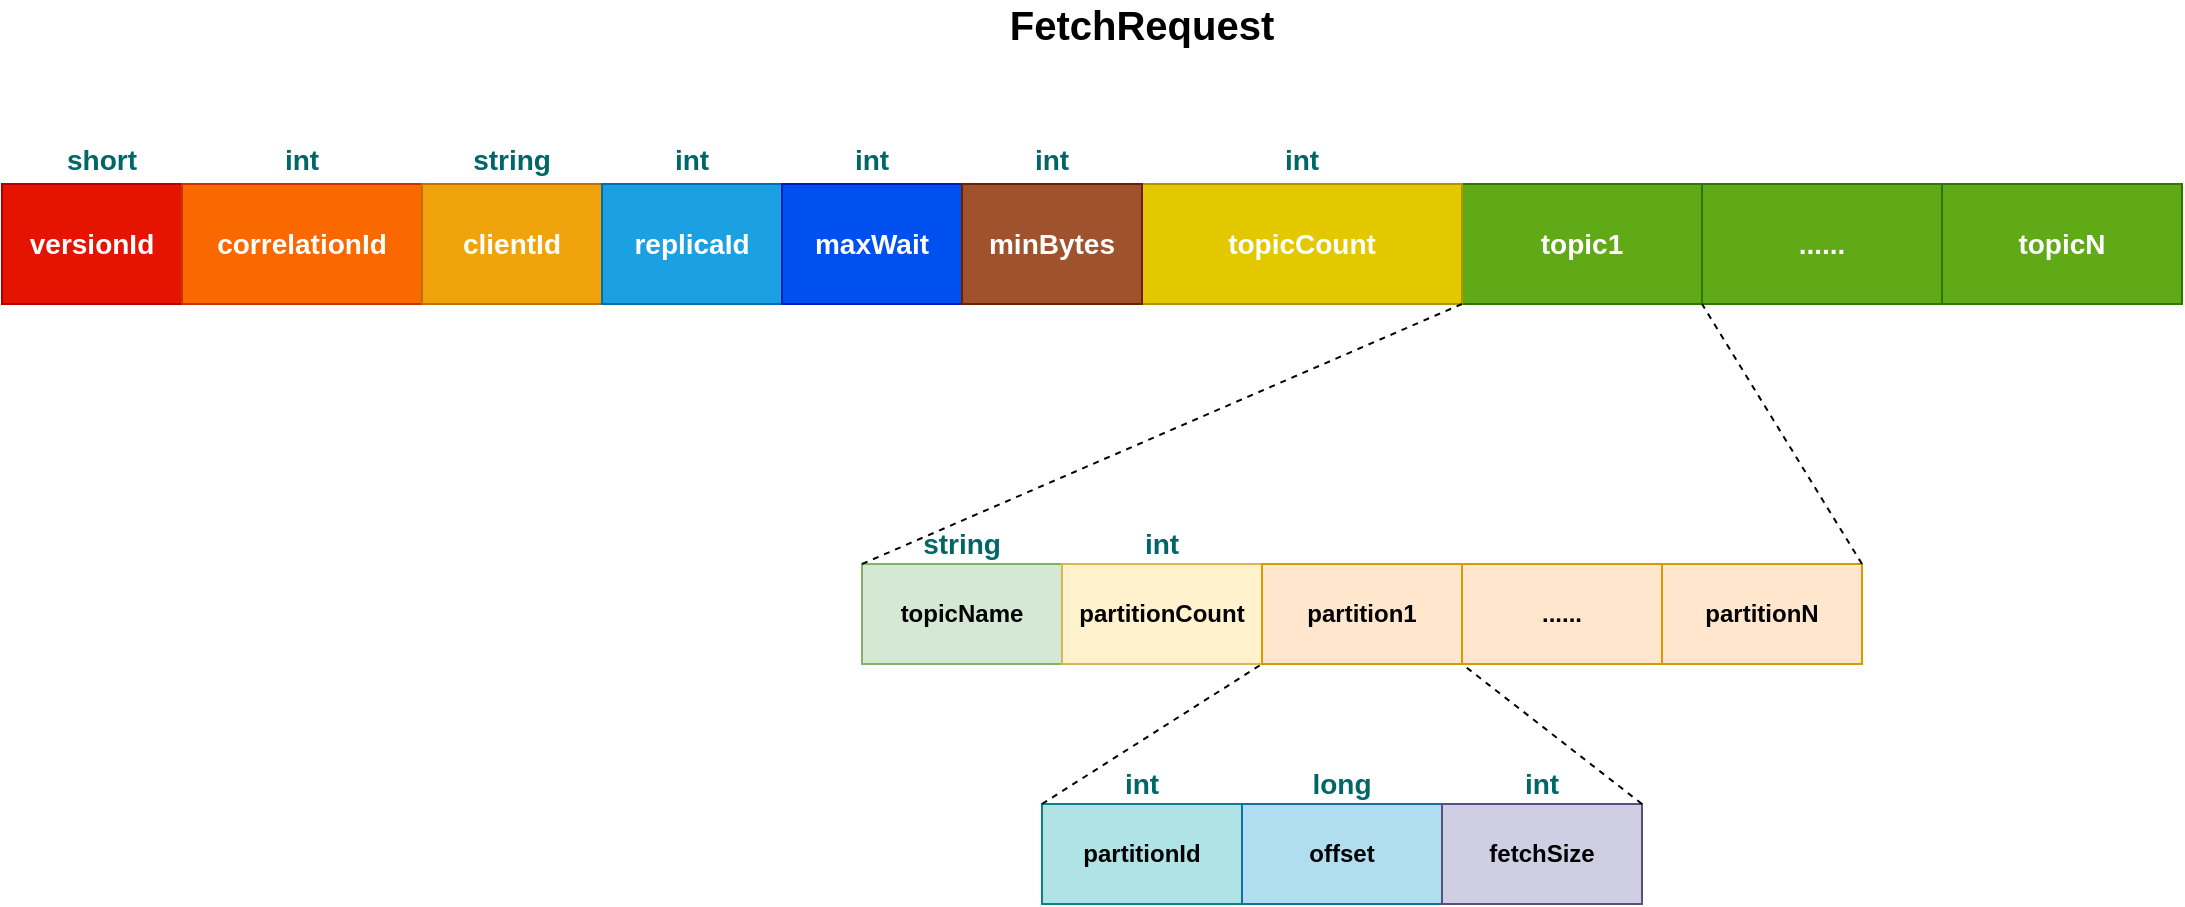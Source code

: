 <mxfile version="13.10.0" type="embed">
    <diagram id="pCN76JeKTN9yhabFUj8s" name="Page-1">
        <mxGraphModel dx="790" dy="446" grid="1" gridSize="10" guides="1" tooltips="1" connect="1" arrows="1" fold="1" page="1" pageScale="1" pageWidth="850" pageHeight="1100" math="0" shadow="0">
            <root>
                <mxCell id="0"/>
                <mxCell id="1" parent="0"/>
                <mxCell id="2" value="versionId" style="rounded=0;whiteSpace=wrap;html=1;fontSize=14;fillColor=#e51400;strokeColor=#B20000;fontColor=#ffffff;fontStyle=1" parent="1" vertex="1">
                    <mxGeometry x="200" y="450" width="90" height="60" as="geometry"/>
                </mxCell>
                <mxCell id="3" value="correlationId" style="rounded=0;whiteSpace=wrap;html=1;fontSize=14;fillColor=#fa6800;strokeColor=#C73500;fontColor=#ffffff;fontStyle=1" parent="1" vertex="1">
                    <mxGeometry x="290" y="450" width="120" height="60" as="geometry"/>
                </mxCell>
                <mxCell id="4" value="clientId" style="rounded=0;whiteSpace=wrap;html=1;fontSize=14;fillColor=#f0a30a;strokeColor=#BD7000;fontColor=#ffffff;fontStyle=1" parent="1" vertex="1">
                    <mxGeometry x="410" y="450" width="90" height="60" as="geometry"/>
                </mxCell>
                <mxCell id="6" value="topic1" style="rounded=0;whiteSpace=wrap;html=1;fontSize=14;fillColor=#60a917;strokeColor=#2D7600;fontColor=#ffffff;fontStyle=1" parent="1" vertex="1">
                    <mxGeometry x="930" y="450" width="120" height="60" as="geometry"/>
                </mxCell>
                <mxCell id="8" value="......" style="rounded=0;whiteSpace=wrap;html=1;fontSize=14;fillColor=#60a917;strokeColor=#2D7600;fontColor=#ffffff;fontStyle=1" parent="1" vertex="1">
                    <mxGeometry x="1050" y="450" width="120" height="60" as="geometry"/>
                </mxCell>
                <mxCell id="9" value="topicN" style="rounded=0;whiteSpace=wrap;html=1;fontSize=14;fillColor=#60a917;strokeColor=#2D7600;fontColor=#ffffff;fontStyle=1" parent="1" vertex="1">
                    <mxGeometry x="1170" y="450" width="120" height="60" as="geometry"/>
                </mxCell>
                <mxCell id="10" value="short" style="text;html=1;strokeColor=none;fillColor=none;align=center;verticalAlign=middle;whiteSpace=wrap;rounded=0;fontSize=14;fontStyle=1;fontColor=#006666;" parent="1" vertex="1">
                    <mxGeometry x="230" y="428" width="40" height="20" as="geometry"/>
                </mxCell>
                <mxCell id="11" value="int" style="text;html=1;strokeColor=none;fillColor=none;align=center;verticalAlign=middle;whiteSpace=wrap;rounded=0;fontSize=14;fontStyle=1;fontColor=#006666;" parent="1" vertex="1">
                    <mxGeometry x="330" y="428" width="40" height="20" as="geometry"/>
                </mxCell>
                <mxCell id="13" value="string" style="text;html=1;strokeColor=none;fillColor=none;align=center;verticalAlign=middle;whiteSpace=wrap;rounded=0;fontSize=14;fontStyle=1;fontColor=#006666;" parent="1" vertex="1">
                    <mxGeometry x="435" y="428" width="40" height="20" as="geometry"/>
                </mxCell>
                <mxCell id="20" value="replicaId" style="rounded=0;whiteSpace=wrap;html=1;fontSize=14;fillColor=#1ba1e2;strokeColor=#006EAF;fontColor=#ffffff;fontStyle=1" parent="1" vertex="1">
                    <mxGeometry x="500" y="450" width="90" height="60" as="geometry"/>
                </mxCell>
                <mxCell id="21" value="int" style="text;html=1;strokeColor=none;fillColor=none;align=center;verticalAlign=middle;whiteSpace=wrap;rounded=0;fontSize=14;fontStyle=1;fontColor=#006666;" parent="1" vertex="1">
                    <mxGeometry x="525" y="428" width="40" height="20" as="geometry"/>
                </mxCell>
                <mxCell id="26" value="topicCount" style="rounded=0;whiteSpace=wrap;html=1;fontSize=14;fillColor=#e3c800;strokeColor=#B09500;fontColor=#ffffff;fontStyle=1" parent="1" vertex="1">
                    <mxGeometry x="770" y="450" width="160" height="60" as="geometry"/>
                </mxCell>
                <mxCell id="27" value="int" style="text;html=1;strokeColor=none;fillColor=none;align=center;verticalAlign=middle;whiteSpace=wrap;rounded=0;fontSize=14;fontStyle=1;fontColor=#006666;" parent="1" vertex="1">
                    <mxGeometry x="830" y="428" width="40" height="20" as="geometry"/>
                </mxCell>
                <mxCell id="28" value="topicName" style="rounded=0;whiteSpace=wrap;html=1;fillColor=#d5e8d4;strokeColor=#82b366;fontStyle=1" parent="1" vertex="1">
                    <mxGeometry x="630" y="640" width="100" height="50" as="geometry"/>
                </mxCell>
                <mxCell id="29" value="partitionCount" style="rounded=0;whiteSpace=wrap;html=1;fillColor=#fff2cc;strokeColor=#d6b656;fontStyle=1" parent="1" vertex="1">
                    <mxGeometry x="730" y="640" width="100" height="50" as="geometry"/>
                </mxCell>
                <mxCell id="30" value="partition1" style="rounded=0;whiteSpace=wrap;html=1;fillColor=#ffe6cc;strokeColor=#d79b00;fontStyle=1" parent="1" vertex="1">
                    <mxGeometry x="830" y="640" width="100" height="50" as="geometry"/>
                </mxCell>
                <mxCell id="31" value="partitionN" style="rounded=0;whiteSpace=wrap;html=1;fillColor=#ffe6cc;strokeColor=#d79b00;fontStyle=1" parent="1" vertex="1">
                    <mxGeometry x="1030" y="640" width="100" height="50" as="geometry"/>
                </mxCell>
                <mxCell id="32" value="......" style="rounded=0;whiteSpace=wrap;html=1;fillColor=#ffe6cc;strokeColor=#d79b00;fontStyle=1" parent="1" vertex="1">
                    <mxGeometry x="930" y="640" width="100" height="50" as="geometry"/>
                </mxCell>
                <mxCell id="36" value="" style="endArrow=none;dashed=1;html=1;exitX=0;exitY=0;exitDx=0;exitDy=0;entryX=1;entryY=1;entryDx=0;entryDy=0;" parent="1" source="28" target="26" edge="1">
                    <mxGeometry width="50" height="50" relative="1" as="geometry">
                        <mxPoint x="630" y="520" as="sourcePoint"/>
                        <mxPoint x="680" y="470" as="targetPoint"/>
                    </mxGeometry>
                </mxCell>
                <mxCell id="37" value="" style="endArrow=none;dashed=1;html=1;exitX=1;exitY=0;exitDx=0;exitDy=0;entryX=0;entryY=1;entryDx=0;entryDy=0;" parent="1" source="31" target="8" edge="1">
                    <mxGeometry width="50" height="50" relative="1" as="geometry">
                        <mxPoint x="630" y="520" as="sourcePoint"/>
                        <mxPoint x="680" y="470" as="targetPoint"/>
                    </mxGeometry>
                </mxCell>
                <mxCell id="40" value="string" style="text;html=1;strokeColor=none;fillColor=none;align=center;verticalAlign=middle;whiteSpace=wrap;rounded=0;fontSize=14;fontStyle=1;fontColor=#006666;" parent="1" vertex="1">
                    <mxGeometry x="660" y="620" width="40" height="20" as="geometry"/>
                </mxCell>
                <mxCell id="41" value="int" style="text;html=1;strokeColor=none;fillColor=none;align=center;verticalAlign=middle;whiteSpace=wrap;rounded=0;fontSize=14;fontStyle=1;fontColor=#006666;" parent="1" vertex="1">
                    <mxGeometry x="760" y="620" width="40" height="20" as="geometry"/>
                </mxCell>
                <mxCell id="46" value="FetchRequest" style="text;html=1;strokeColor=none;fillColor=none;align=center;verticalAlign=middle;whiteSpace=wrap;rounded=0;fontSize=20;fontStyle=1" parent="1" vertex="1">
                    <mxGeometry x="630" y="360" width="280" height="20" as="geometry"/>
                </mxCell>
                <mxCell id="53" value="partitionId" style="rounded=0;whiteSpace=wrap;html=1;fillColor=#b0e3e6;strokeColor=#0e8088;fontStyle=1" parent="1" vertex="1">
                    <mxGeometry x="720" y="760" width="100" height="50" as="geometry"/>
                </mxCell>
                <mxCell id="54" value="offset" style="rounded=0;whiteSpace=wrap;html=1;fillColor=#b1ddf0;strokeColor=#10739e;fontStyle=1" parent="1" vertex="1">
                    <mxGeometry x="820" y="760" width="100" height="50" as="geometry"/>
                </mxCell>
                <mxCell id="55" value="fetchSize" style="rounded=0;whiteSpace=wrap;html=1;fillColor=#d0cee2;strokeColor=#56517e;fontStyle=1" parent="1" vertex="1">
                    <mxGeometry x="920" y="760" width="100" height="50" as="geometry"/>
                </mxCell>
                <mxCell id="57" value="" style="endArrow=none;dashed=1;html=1;exitX=0;exitY=0;exitDx=0;exitDy=0;entryX=0;entryY=1;entryDx=0;entryDy=0;" parent="1" source="53" target="30" edge="1">
                    <mxGeometry width="50" height="50" relative="1" as="geometry">
                        <mxPoint x="640" y="650" as="sourcePoint"/>
                        <mxPoint x="940" y="520" as="targetPoint"/>
                    </mxGeometry>
                </mxCell>
                <mxCell id="58" value="" style="endArrow=none;dashed=1;html=1;exitX=1;exitY=0;exitDx=0;exitDy=0;entryX=0;entryY=1;entryDx=0;entryDy=0;" parent="1" source="55" target="32" edge="1">
                    <mxGeometry width="50" height="50" relative="1" as="geometry">
                        <mxPoint x="1080" y="760" as="sourcePoint"/>
                        <mxPoint x="950" y="530" as="targetPoint"/>
                    </mxGeometry>
                </mxCell>
                <mxCell id="59" value="int" style="text;html=1;strokeColor=none;fillColor=none;align=center;verticalAlign=middle;whiteSpace=wrap;rounded=0;fontSize=14;fontStyle=1;fontColor=#006666;" parent="1" vertex="1">
                    <mxGeometry x="750" y="740" width="40" height="20" as="geometry"/>
                </mxCell>
                <mxCell id="60" value="long" style="text;html=1;strokeColor=none;fillColor=none;align=center;verticalAlign=middle;whiteSpace=wrap;rounded=0;fontSize=14;fontStyle=1;fontColor=#006666;" parent="1" vertex="1">
                    <mxGeometry x="850" y="740" width="40" height="20" as="geometry"/>
                </mxCell>
                <mxCell id="62" value="int" style="text;html=1;strokeColor=none;fillColor=none;align=center;verticalAlign=middle;whiteSpace=wrap;rounded=0;fontSize=14;fontStyle=1;fontColor=#006666;" parent="1" vertex="1">
                    <mxGeometry x="950" y="740" width="40" height="20" as="geometry"/>
                </mxCell>
                <mxCell id="65" value="maxWait" style="rounded=0;whiteSpace=wrap;html=1;fontSize=14;fillColor=#0050ef;strokeColor=#001DBC;fontColor=#ffffff;fontStyle=1" vertex="1" parent="1">
                    <mxGeometry x="590" y="450" width="90" height="60" as="geometry"/>
                </mxCell>
                <mxCell id="66" value="int" style="text;html=1;strokeColor=none;fillColor=none;align=center;verticalAlign=middle;whiteSpace=wrap;rounded=0;fontSize=14;fontStyle=1;fontColor=#006666;" vertex="1" parent="1">
                    <mxGeometry x="615" y="428" width="40" height="20" as="geometry"/>
                </mxCell>
                <mxCell id="67" value="minBytes" style="rounded=0;whiteSpace=wrap;html=1;fontSize=14;fillColor=#a0522d;strokeColor=#6D1F00;fontColor=#ffffff;fontStyle=1" vertex="1" parent="1">
                    <mxGeometry x="680" y="450" width="90" height="60" as="geometry"/>
                </mxCell>
                <mxCell id="68" value="int" style="text;html=1;strokeColor=none;fillColor=none;align=center;verticalAlign=middle;whiteSpace=wrap;rounded=0;fontSize=14;fontStyle=1;fontColor=#006666;" vertex="1" parent="1">
                    <mxGeometry x="705" y="428" width="40" height="20" as="geometry"/>
                </mxCell>
            </root>
        </mxGraphModel>
    </diagram>
</mxfile>